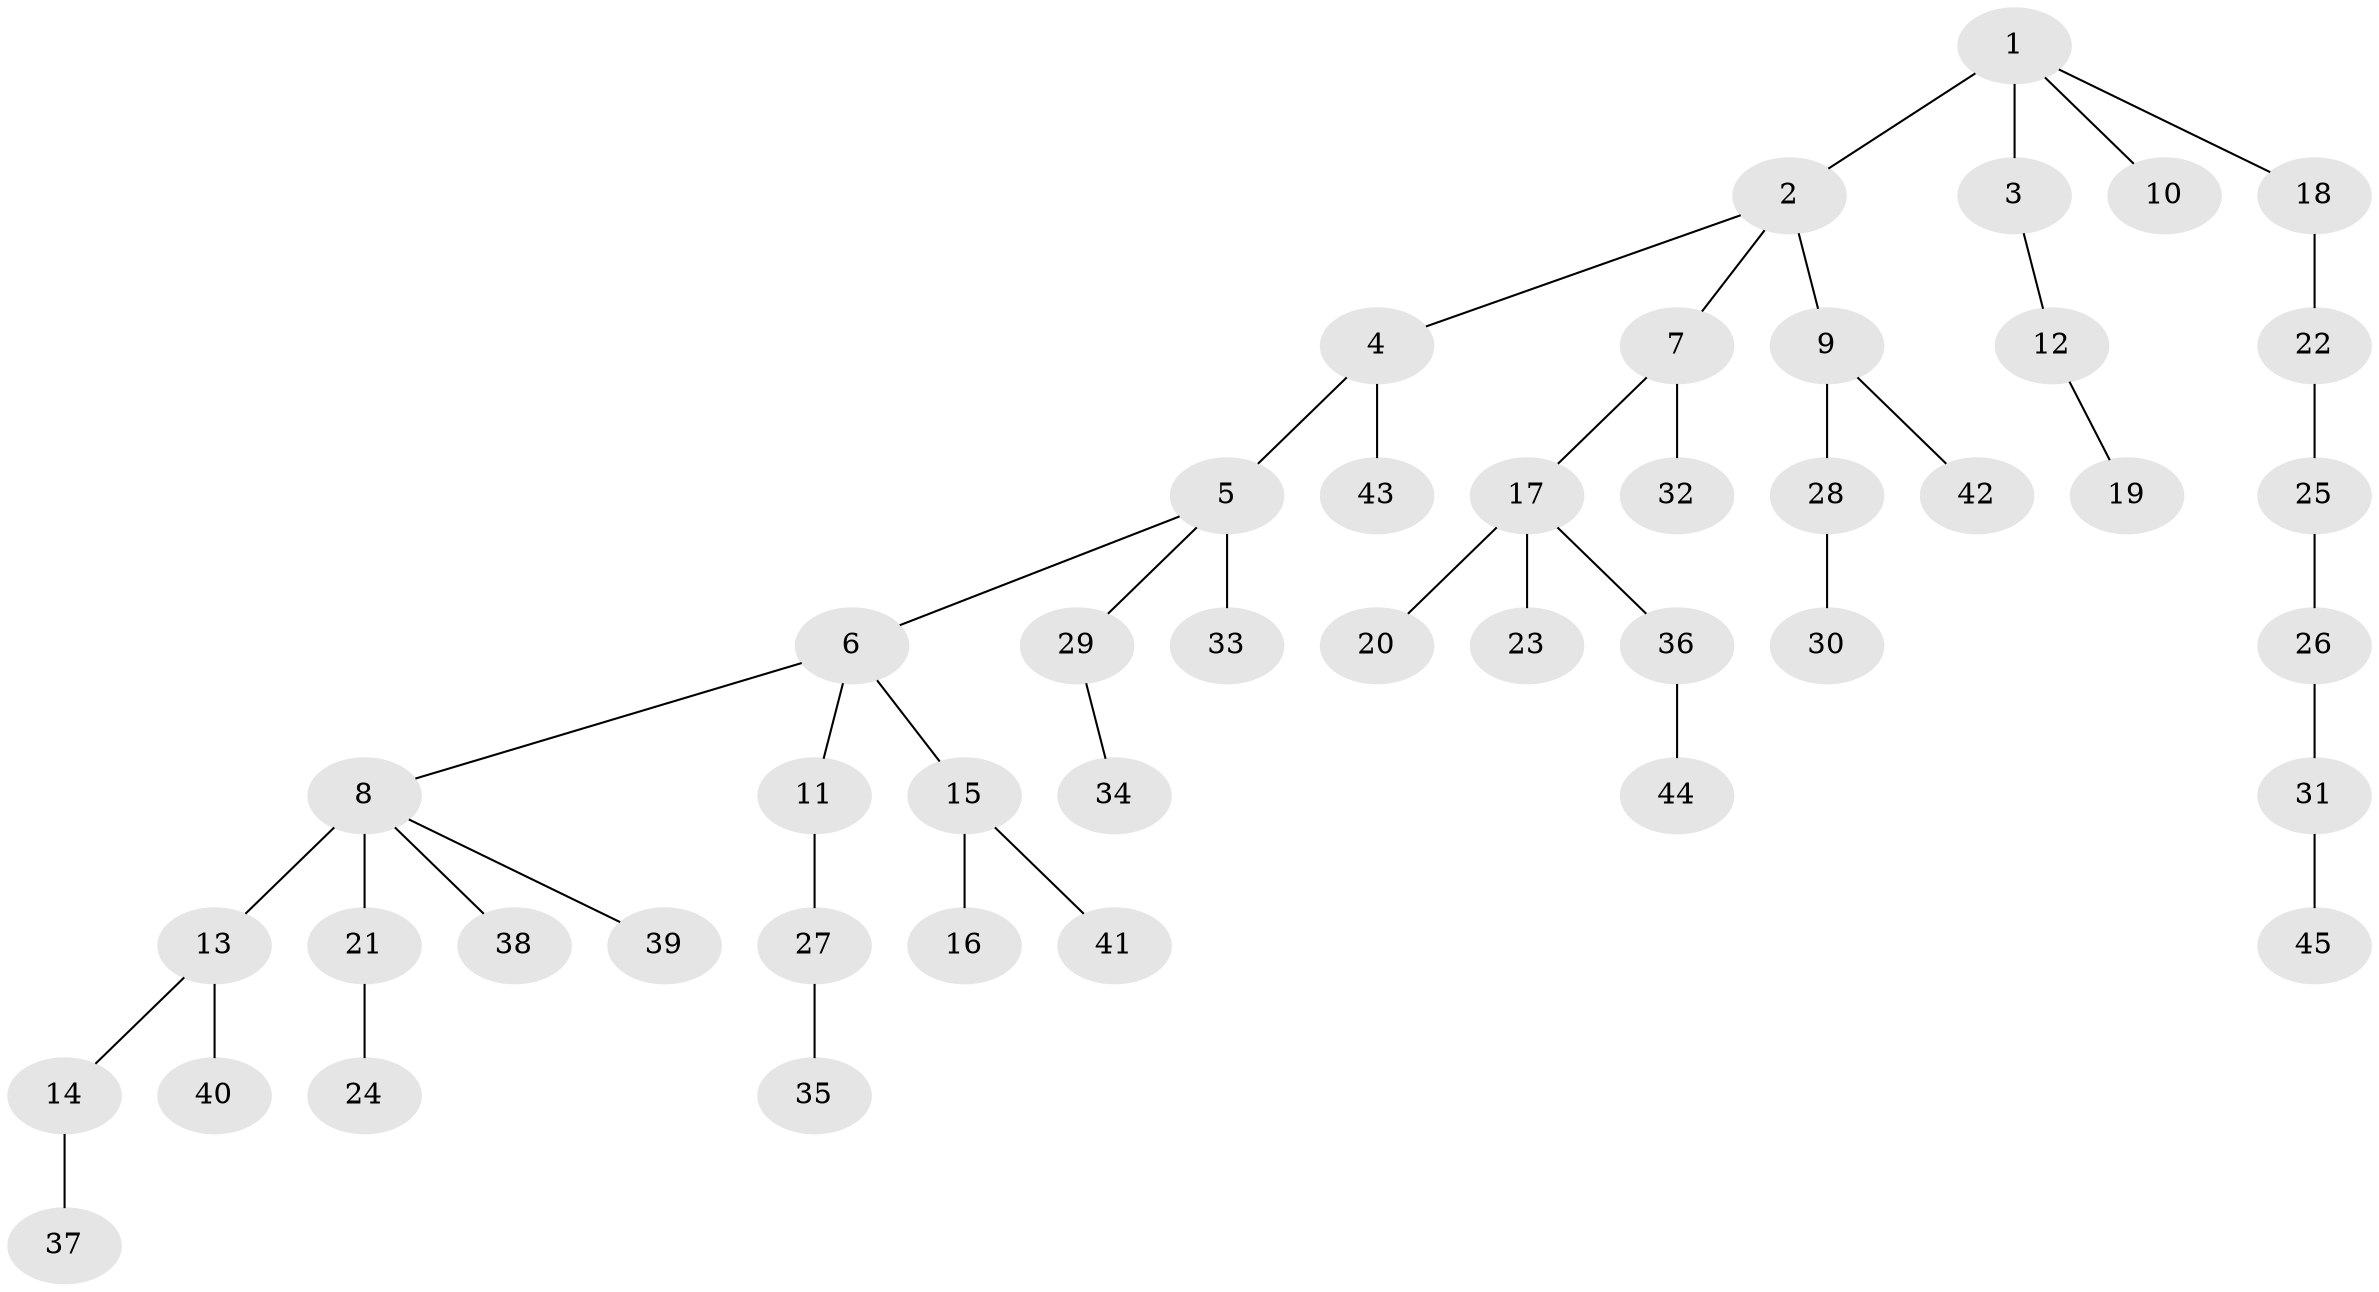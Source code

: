 // original degree distribution, {4: 0.047058823529411764, 5: 0.047058823529411764, 6: 0.03529411764705882, 3: 0.1411764705882353, 2: 0.18823529411764706, 1: 0.5411764705882353}
// Generated by graph-tools (version 1.1) at 2025/51/03/04/25 22:51:25]
// undirected, 45 vertices, 44 edges
graph export_dot {
  node [color=gray90,style=filled];
  1;
  2;
  3;
  4;
  5;
  6;
  7;
  8;
  9;
  10;
  11;
  12;
  13;
  14;
  15;
  16;
  17;
  18;
  19;
  20;
  21;
  22;
  23;
  24;
  25;
  26;
  27;
  28;
  29;
  30;
  31;
  32;
  33;
  34;
  35;
  36;
  37;
  38;
  39;
  40;
  41;
  42;
  43;
  44;
  45;
  1 -- 2 [weight=1.0];
  1 -- 3 [weight=2.0];
  1 -- 10 [weight=1.0];
  1 -- 18 [weight=1.0];
  2 -- 4 [weight=1.0];
  2 -- 7 [weight=1.0];
  2 -- 9 [weight=1.0];
  3 -- 12 [weight=1.0];
  4 -- 5 [weight=1.0];
  4 -- 43 [weight=2.0];
  5 -- 6 [weight=1.0];
  5 -- 29 [weight=1.0];
  5 -- 33 [weight=2.0];
  6 -- 8 [weight=1.0];
  6 -- 11 [weight=1.0];
  6 -- 15 [weight=1.0];
  7 -- 17 [weight=1.0];
  7 -- 32 [weight=3.0];
  8 -- 13 [weight=3.0];
  8 -- 21 [weight=1.0];
  8 -- 38 [weight=1.0];
  8 -- 39 [weight=1.0];
  9 -- 28 [weight=1.0];
  9 -- 42 [weight=1.0];
  11 -- 27 [weight=1.0];
  12 -- 19 [weight=1.0];
  13 -- 14 [weight=1.0];
  13 -- 40 [weight=1.0];
  14 -- 37 [weight=1.0];
  15 -- 16 [weight=1.0];
  15 -- 41 [weight=1.0];
  17 -- 20 [weight=1.0];
  17 -- 23 [weight=1.0];
  17 -- 36 [weight=1.0];
  18 -- 22 [weight=1.0];
  21 -- 24 [weight=1.0];
  22 -- 25 [weight=1.0];
  25 -- 26 [weight=1.0];
  26 -- 31 [weight=1.0];
  27 -- 35 [weight=1.0];
  28 -- 30 [weight=2.0];
  29 -- 34 [weight=1.0];
  31 -- 45 [weight=1.0];
  36 -- 44 [weight=2.0];
}
